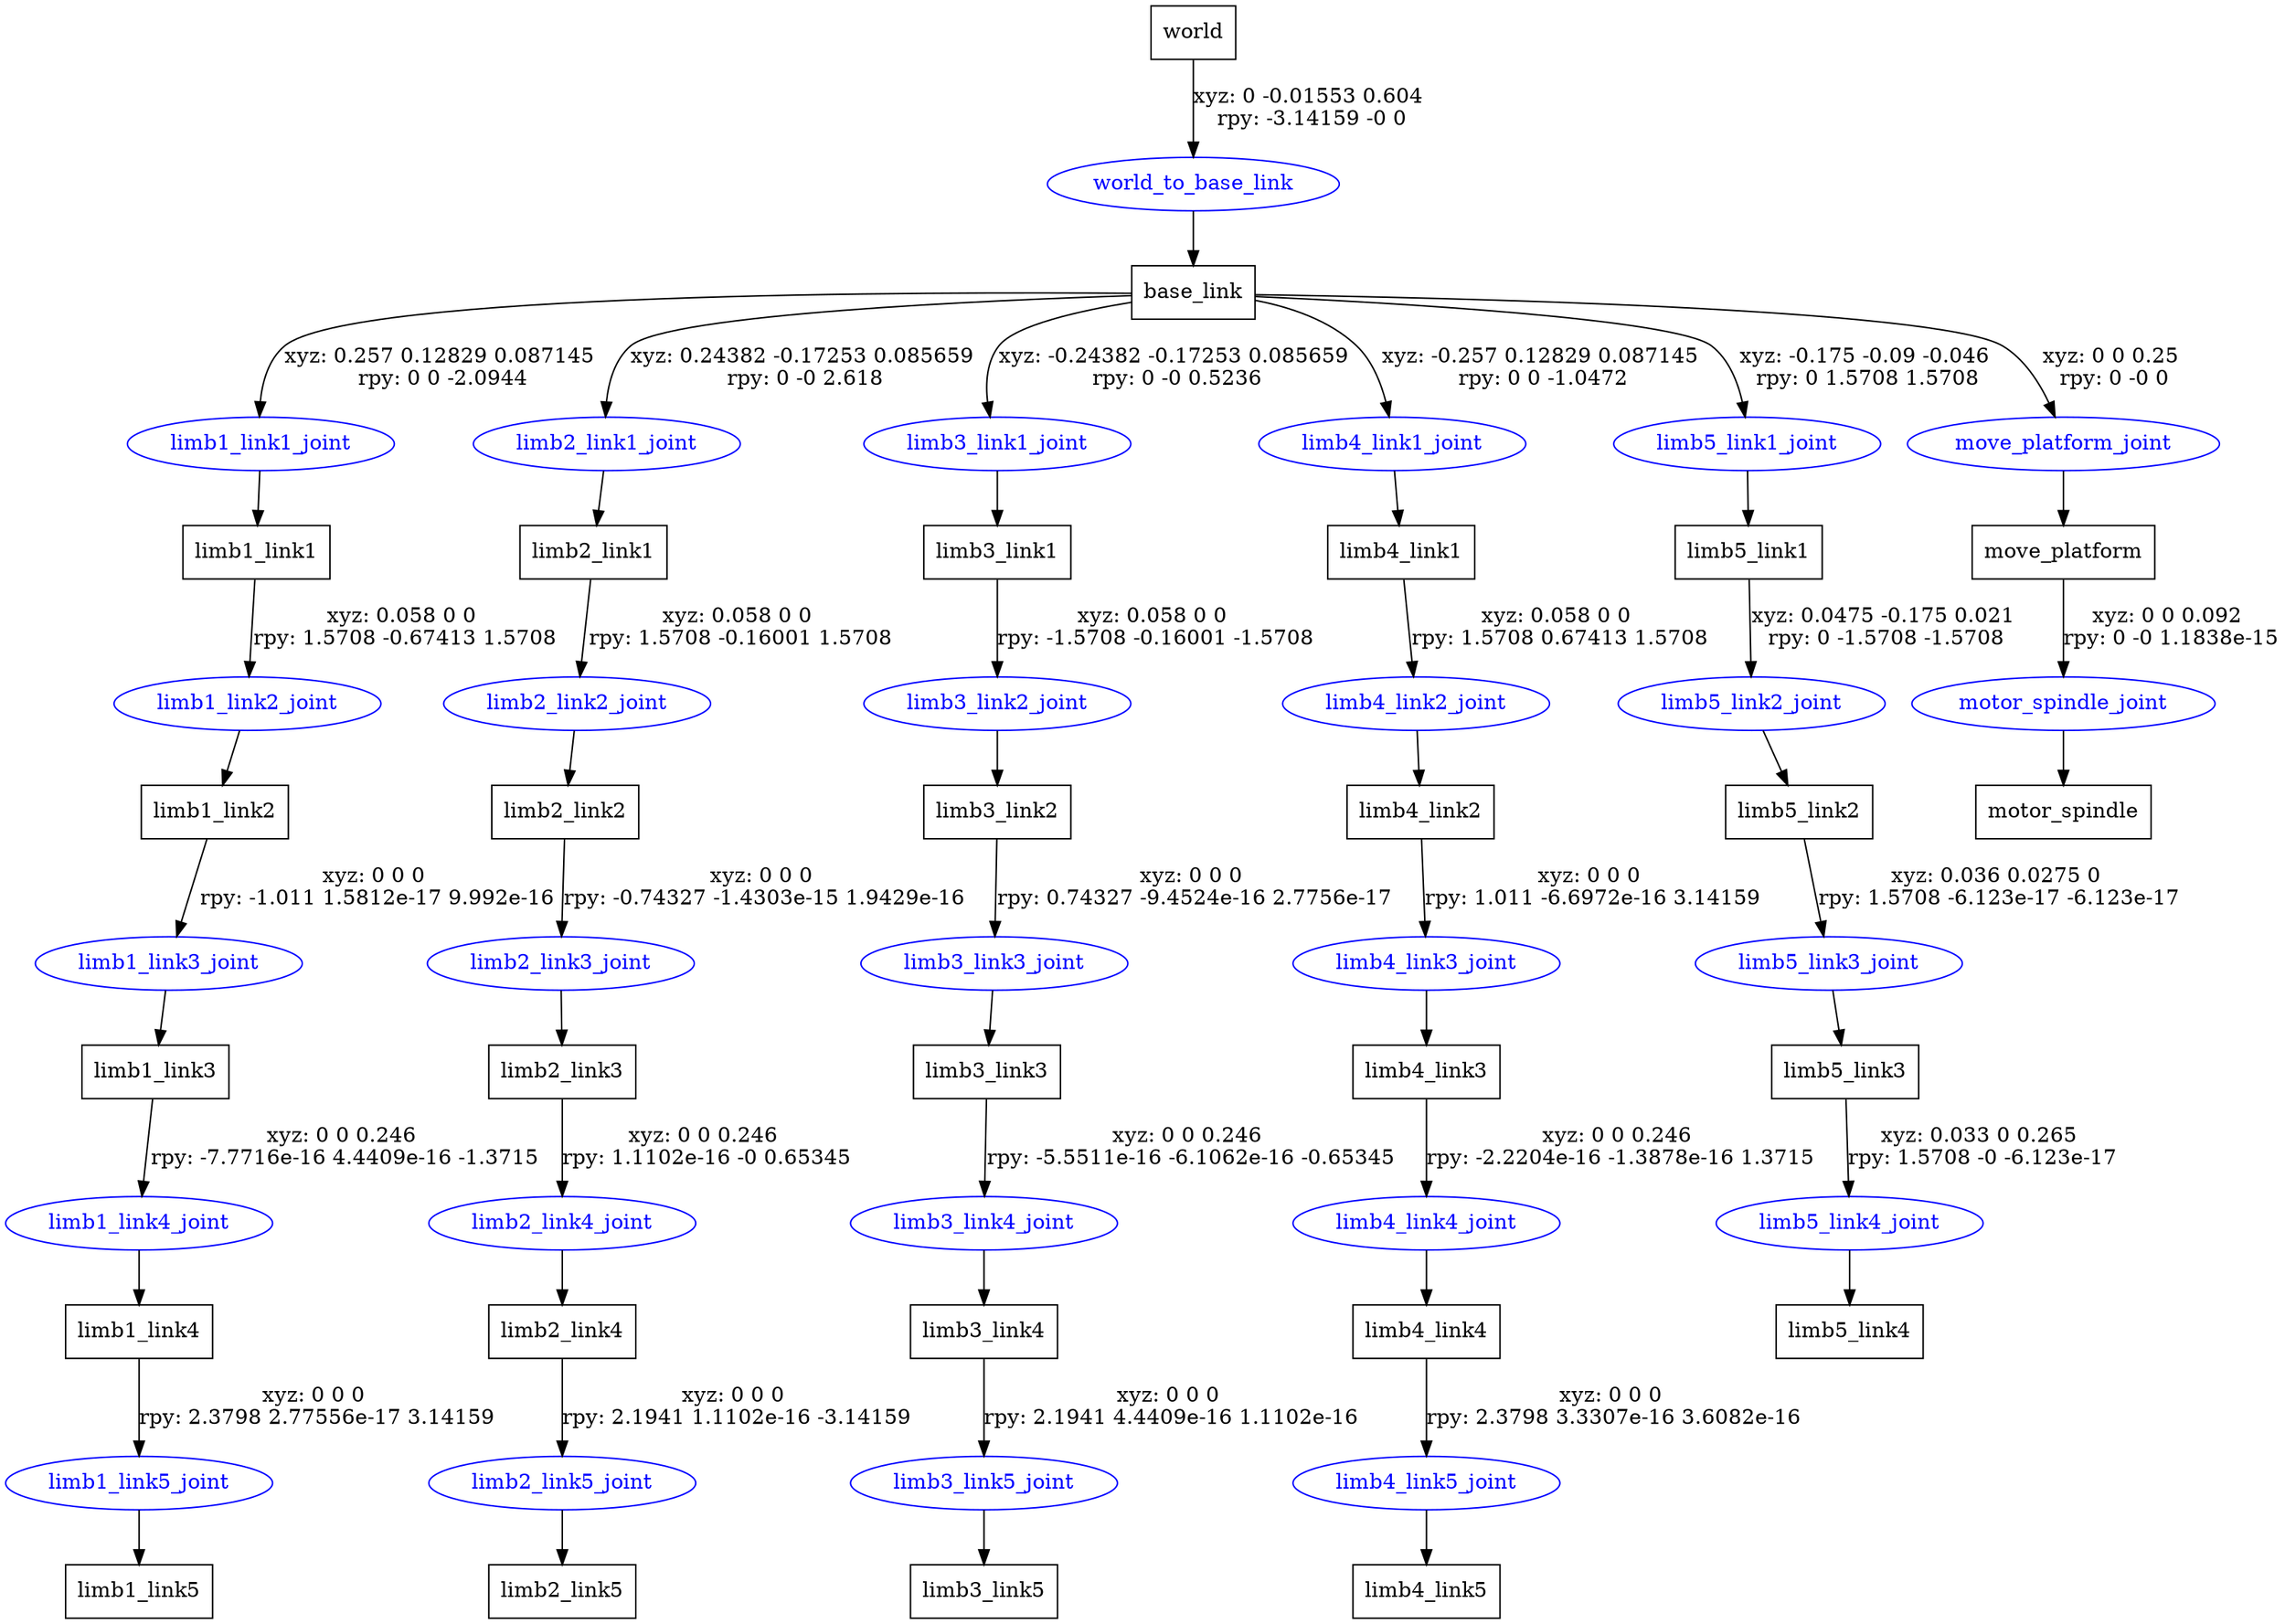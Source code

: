digraph G {
node [shape=box];
"world" [label="world"];
"base_link" [label="base_link"];
"limb1_link1" [label="limb1_link1"];
"limb1_link2" [label="limb1_link2"];
"limb1_link3" [label="limb1_link3"];
"limb1_link4" [label="limb1_link4"];
"limb1_link5" [label="limb1_link5"];
"limb2_link1" [label="limb2_link1"];
"limb2_link2" [label="limb2_link2"];
"limb2_link3" [label="limb2_link3"];
"limb2_link4" [label="limb2_link4"];
"limb2_link5" [label="limb2_link5"];
"limb3_link1" [label="limb3_link1"];
"limb3_link2" [label="limb3_link2"];
"limb3_link3" [label="limb3_link3"];
"limb3_link4" [label="limb3_link4"];
"limb3_link5" [label="limb3_link5"];
"limb4_link1" [label="limb4_link1"];
"limb4_link2" [label="limb4_link2"];
"limb4_link3" [label="limb4_link3"];
"limb4_link4" [label="limb4_link4"];
"limb4_link5" [label="limb4_link5"];
"limb5_link1" [label="limb5_link1"];
"limb5_link2" [label="limb5_link2"];
"limb5_link3" [label="limb5_link3"];
"limb5_link4" [label="limb5_link4"];
"move_platform" [label="move_platform"];
"motor_spindle" [label="motor_spindle"];
node [shape=ellipse, color=blue, fontcolor=blue];
"world" -> "world_to_base_link" [label="xyz: 0 -0.01553 0.604 \nrpy: -3.14159 -0 0"]
"world_to_base_link" -> "base_link"
"base_link" -> "limb1_link1_joint" [label="xyz: 0.257 0.12829 0.087145 \nrpy: 0 0 -2.0944"]
"limb1_link1_joint" -> "limb1_link1"
"limb1_link1" -> "limb1_link2_joint" [label="xyz: 0.058 0 0 \nrpy: 1.5708 -0.67413 1.5708"]
"limb1_link2_joint" -> "limb1_link2"
"limb1_link2" -> "limb1_link3_joint" [label="xyz: 0 0 0 \nrpy: -1.011 1.5812e-17 9.992e-16"]
"limb1_link3_joint" -> "limb1_link3"
"limb1_link3" -> "limb1_link4_joint" [label="xyz: 0 0 0.246 \nrpy: -7.7716e-16 4.4409e-16 -1.3715"]
"limb1_link4_joint" -> "limb1_link4"
"limb1_link4" -> "limb1_link5_joint" [label="xyz: 0 0 0 \nrpy: 2.3798 2.77556e-17 3.14159"]
"limb1_link5_joint" -> "limb1_link5"
"base_link" -> "limb2_link1_joint" [label="xyz: 0.24382 -0.17253 0.085659 \nrpy: 0 -0 2.618"]
"limb2_link1_joint" -> "limb2_link1"
"limb2_link1" -> "limb2_link2_joint" [label="xyz: 0.058 0 0 \nrpy: 1.5708 -0.16001 1.5708"]
"limb2_link2_joint" -> "limb2_link2"
"limb2_link2" -> "limb2_link3_joint" [label="xyz: 0 0 0 \nrpy: -0.74327 -1.4303e-15 1.9429e-16"]
"limb2_link3_joint" -> "limb2_link3"
"limb2_link3" -> "limb2_link4_joint" [label="xyz: 0 0 0.246 \nrpy: 1.1102e-16 -0 0.65345"]
"limb2_link4_joint" -> "limb2_link4"
"limb2_link4" -> "limb2_link5_joint" [label="xyz: 0 0 0 \nrpy: 2.1941 1.1102e-16 -3.14159"]
"limb2_link5_joint" -> "limb2_link5"
"base_link" -> "limb3_link1_joint" [label="xyz: -0.24382 -0.17253 0.085659 \nrpy: 0 -0 0.5236"]
"limb3_link1_joint" -> "limb3_link1"
"limb3_link1" -> "limb3_link2_joint" [label="xyz: 0.058 0 0 \nrpy: -1.5708 -0.16001 -1.5708"]
"limb3_link2_joint" -> "limb3_link2"
"limb3_link2" -> "limb3_link3_joint" [label="xyz: 0 0 0 \nrpy: 0.74327 -9.4524e-16 2.7756e-17"]
"limb3_link3_joint" -> "limb3_link3"
"limb3_link3" -> "limb3_link4_joint" [label="xyz: 0 0 0.246 \nrpy: -5.5511e-16 -6.1062e-16 -0.65345"]
"limb3_link4_joint" -> "limb3_link4"
"limb3_link4" -> "limb3_link5_joint" [label="xyz: 0 0 0 \nrpy: 2.1941 4.4409e-16 1.1102e-16"]
"limb3_link5_joint" -> "limb3_link5"
"base_link" -> "limb4_link1_joint" [label="xyz: -0.257 0.12829 0.087145 \nrpy: 0 0 -1.0472"]
"limb4_link1_joint" -> "limb4_link1"
"limb4_link1" -> "limb4_link2_joint" [label="xyz: 0.058 0 0 \nrpy: 1.5708 0.67413 1.5708"]
"limb4_link2_joint" -> "limb4_link2"
"limb4_link2" -> "limb4_link3_joint" [label="xyz: 0 0 0 \nrpy: 1.011 -6.6972e-16 3.14159"]
"limb4_link3_joint" -> "limb4_link3"
"limb4_link3" -> "limb4_link4_joint" [label="xyz: 0 0 0.246 \nrpy: -2.2204e-16 -1.3878e-16 1.3715"]
"limb4_link4_joint" -> "limb4_link4"
"limb4_link4" -> "limb4_link5_joint" [label="xyz: 0 0 0 \nrpy: 2.3798 3.3307e-16 3.6082e-16"]
"limb4_link5_joint" -> "limb4_link5"
"base_link" -> "limb5_link1_joint" [label="xyz: -0.175 -0.09 -0.046 \nrpy: 0 1.5708 1.5708"]
"limb5_link1_joint" -> "limb5_link1"
"limb5_link1" -> "limb5_link2_joint" [label="xyz: 0.0475 -0.175 0.021 \nrpy: 0 -1.5708 -1.5708"]
"limb5_link2_joint" -> "limb5_link2"
"limb5_link2" -> "limb5_link3_joint" [label="xyz: 0.036 0.0275 0 \nrpy: 1.5708 -6.123e-17 -6.123e-17"]
"limb5_link3_joint" -> "limb5_link3"
"limb5_link3" -> "limb5_link4_joint" [label="xyz: 0.033 0 0.265 \nrpy: 1.5708 -0 -6.123e-17"]
"limb5_link4_joint" -> "limb5_link4"
"base_link" -> "move_platform_joint" [label="xyz: 0 0 0.25 \nrpy: 0 -0 0"]
"move_platform_joint" -> "move_platform"
"move_platform" -> "motor_spindle_joint" [label="xyz: 0 0 0.092 \nrpy: 0 -0 1.1838e-15"]
"motor_spindle_joint" -> "motor_spindle"
}
